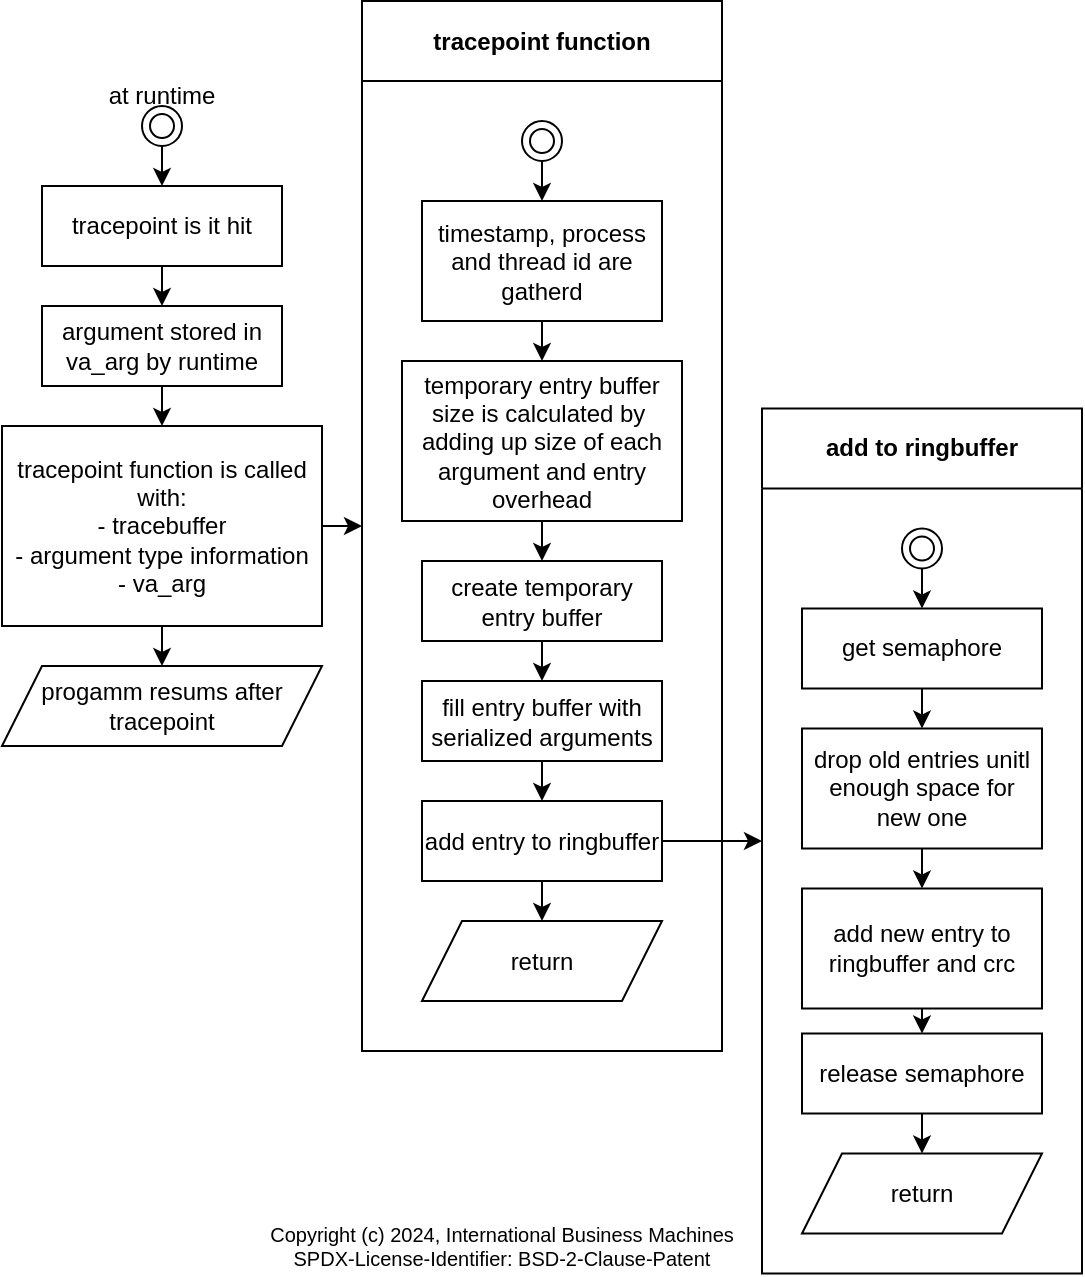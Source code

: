 <mxfile>
    <diagram id="xgzrXrmu05g-opPAq0yR" name="Page-1">
        <mxGraphModel dx="1187" dy="597" grid="1" gridSize="10" guides="1" tooltips="1" connect="1" arrows="1" fold="1" page="1" pageScale="1" pageWidth="827" pageHeight="1169" background="#ffffff" math="0" shadow="0">
            <root>
                <mxCell id="0"/>
                <mxCell id="1" parent="0"/>
                <mxCell id="11" style="edgeStyle=none;html=1;" parent="1" source="2" target="6" edge="1">
                    <mxGeometry relative="1" as="geometry"/>
                </mxCell>
                <mxCell id="2" value="tracepoint is it hit" style="rounded=0;whiteSpace=wrap;html=1;" parent="1" vertex="1">
                    <mxGeometry x="120" y="200" width="120" height="40" as="geometry"/>
                </mxCell>
                <mxCell id="4" style="edgeStyle=none;html=1;" parent="1" source="3" target="2" edge="1">
                    <mxGeometry relative="1" as="geometry"/>
                </mxCell>
                <mxCell id="3" value="" style="ellipse;shape=doubleEllipse;html=1;dashed=0;whitespace=wrap;aspect=fixed;" parent="1" vertex="1">
                    <mxGeometry x="170" y="160" width="20" height="20" as="geometry"/>
                </mxCell>
                <mxCell id="5" value="at runtime" style="text;html=1;strokeColor=none;fillColor=none;align=center;verticalAlign=middle;whiteSpace=wrap;rounded=0;" parent="1" vertex="1">
                    <mxGeometry x="120" y="140" width="120" height="30" as="geometry"/>
                </mxCell>
                <mxCell id="12" style="edgeStyle=none;html=1;" parent="1" source="6" target="7" edge="1">
                    <mxGeometry relative="1" as="geometry"/>
                </mxCell>
                <mxCell id="6" value="argument stored in va_arg by runtime" style="rounded=0;whiteSpace=wrap;html=1;" parent="1" vertex="1">
                    <mxGeometry x="120" y="260" width="120" height="40" as="geometry"/>
                </mxCell>
                <mxCell id="13" style="edgeStyle=none;html=1;" parent="1" source="7" target="10" edge="1">
                    <mxGeometry relative="1" as="geometry"/>
                </mxCell>
                <mxCell id="28" style="edgeStyle=none;html=1;" parent="1" source="7" target="9" edge="1">
                    <mxGeometry relative="1" as="geometry"/>
                </mxCell>
                <mxCell id="7" value="tracepoint function is called&lt;br&gt;with:&lt;br&gt;- tracebuffer&lt;br&gt;- argument type information &lt;br&gt;- va_arg" style="rounded=0;whiteSpace=wrap;html=1;" parent="1" vertex="1">
                    <mxGeometry x="100" y="320" width="160" height="100" as="geometry"/>
                </mxCell>
                <mxCell id="9" value="tracepoint function" style="swimlane;whiteSpace=wrap;html=1;startSize=40;" parent="1" vertex="1">
                    <mxGeometry x="280" y="107.5" width="180" height="525" as="geometry"/>
                </mxCell>
                <mxCell id="20" style="edgeStyle=none;html=1;" parent="9" source="14" target="15" edge="1">
                    <mxGeometry relative="1" as="geometry"/>
                </mxCell>
                <mxCell id="14" value="timestamp, process and thread id are gatherd" style="rounded=0;whiteSpace=wrap;html=1;" parent="9" vertex="1">
                    <mxGeometry x="30" y="100" width="120" height="60" as="geometry"/>
                </mxCell>
                <mxCell id="21" style="edgeStyle=none;html=1;" parent="9" source="15" target="16" edge="1">
                    <mxGeometry relative="1" as="geometry"/>
                </mxCell>
                <mxCell id="15" value="temporary entry buffer size is calculated by&amp;nbsp; adding up size of each argument and entry overhead" style="rounded=0;whiteSpace=wrap;html=1;" parent="9" vertex="1">
                    <mxGeometry x="20" y="180" width="140" height="80" as="geometry"/>
                </mxCell>
                <mxCell id="22" style="edgeStyle=none;html=1;" parent="9" source="16" target="17" edge="1">
                    <mxGeometry relative="1" as="geometry"/>
                </mxCell>
                <mxCell id="16" value="create temporary entry buffer" style="rounded=0;whiteSpace=wrap;html=1;" parent="9" vertex="1">
                    <mxGeometry x="30" y="280" width="120" height="40" as="geometry"/>
                </mxCell>
                <mxCell id="24" style="edgeStyle=none;html=1;entryX=0.5;entryY=0;entryDx=0;entryDy=0;" parent="9" source="17" target="23" edge="1">
                    <mxGeometry relative="1" as="geometry"/>
                </mxCell>
                <mxCell id="17" value="fill entry buffer with serialized arguments" style="rounded=0;whiteSpace=wrap;html=1;" parent="9" vertex="1">
                    <mxGeometry x="30" y="340" width="120" height="40" as="geometry"/>
                </mxCell>
                <mxCell id="19" style="edgeStyle=none;html=1;" parent="9" source="18" target="14" edge="1">
                    <mxGeometry relative="1" as="geometry"/>
                </mxCell>
                <mxCell id="18" value="" style="ellipse;shape=doubleEllipse;html=1;dashed=0;whitespace=wrap;aspect=fixed;" parent="9" vertex="1">
                    <mxGeometry x="80" y="60" width="20" height="20" as="geometry"/>
                </mxCell>
                <mxCell id="27" style="edgeStyle=none;html=1;" parent="9" source="23" target="25" edge="1">
                    <mxGeometry relative="1" as="geometry"/>
                </mxCell>
                <mxCell id="23" value="add entry to ringbuffer" style="rounded=0;whiteSpace=wrap;html=1;" parent="9" vertex="1">
                    <mxGeometry x="30" y="400" width="120" height="40" as="geometry"/>
                </mxCell>
                <mxCell id="25" value="return" style="shape=parallelogram;perimeter=parallelogramPerimeter;whiteSpace=wrap;html=1;fixedSize=1;" parent="9" vertex="1">
                    <mxGeometry x="30" y="460" width="120" height="40" as="geometry"/>
                </mxCell>
                <mxCell id="10" value="progamm resums after tracepoint" style="shape=parallelogram;perimeter=parallelogramPerimeter;whiteSpace=wrap;html=1;fixedSize=1;" parent="1" vertex="1">
                    <mxGeometry x="100" y="440" width="160" height="40" as="geometry"/>
                </mxCell>
                <mxCell id="29" value="add to ringbuffer" style="swimlane;whiteSpace=wrap;html=1;startSize=40;" parent="1" vertex="1">
                    <mxGeometry x="480" y="311.25" width="160" height="432.5" as="geometry"/>
                </mxCell>
                <mxCell id="36" style="edgeStyle=none;html=1;" parent="29" source="30" target="31" edge="1">
                    <mxGeometry relative="1" as="geometry"/>
                </mxCell>
                <mxCell id="30" value="" style="ellipse;shape=doubleEllipse;html=1;dashed=0;whitespace=wrap;aspect=fixed;" parent="29" vertex="1">
                    <mxGeometry x="70" y="60" width="20" height="20" as="geometry"/>
                </mxCell>
                <mxCell id="37" style="edgeStyle=none;html=1;" parent="29" source="31" target="32" edge="1">
                    <mxGeometry relative="1" as="geometry"/>
                </mxCell>
                <mxCell id="31" value="get semaphore" style="rounded=0;whiteSpace=wrap;html=1;" parent="29" vertex="1">
                    <mxGeometry x="20" y="100" width="120" height="40" as="geometry"/>
                </mxCell>
                <mxCell id="38" style="edgeStyle=none;html=1;" parent="29" source="32" target="33" edge="1">
                    <mxGeometry relative="1" as="geometry"/>
                </mxCell>
                <mxCell id="32" value="drop old entries unitl enough space for new one" style="rounded=0;whiteSpace=wrap;html=1;" parent="29" vertex="1">
                    <mxGeometry x="20" y="160" width="120" height="60" as="geometry"/>
                </mxCell>
                <mxCell id="39" style="edgeStyle=none;html=1;" parent="29" source="33" target="34" edge="1">
                    <mxGeometry relative="1" as="geometry"/>
                </mxCell>
                <mxCell id="33" value="add new entry to ringbuffer and crc" style="rounded=0;whiteSpace=wrap;html=1;" parent="29" vertex="1">
                    <mxGeometry x="20" y="240" width="120" height="60" as="geometry"/>
                </mxCell>
                <mxCell id="40" style="edgeStyle=none;html=1;" parent="29" source="34" target="35" edge="1">
                    <mxGeometry relative="1" as="geometry"/>
                </mxCell>
                <mxCell id="34" value="release semaphore" style="rounded=0;whiteSpace=wrap;html=1;" parent="29" vertex="1">
                    <mxGeometry x="20" y="312.5" width="120" height="40" as="geometry"/>
                </mxCell>
                <mxCell id="35" value="return" style="shape=parallelogram;perimeter=parallelogramPerimeter;whiteSpace=wrap;html=1;fixedSize=1;" parent="29" vertex="1">
                    <mxGeometry x="20" y="372.5" width="120" height="40" as="geometry"/>
                </mxCell>
                <mxCell id="41" style="edgeStyle=none;html=1;entryX=0;entryY=0.5;entryDx=0;entryDy=0;" parent="1" source="23" target="29" edge="1">
                    <mxGeometry relative="1" as="geometry"/>
                </mxCell>
                <mxCell id="42" value="Copyright (c) 2024, International Business Machines&lt;br style=&quot;font-size: 10px;&quot;&gt;SPDX-License-Identifier: BSD-2-Clause-Patent" style="rounded=1;whiteSpace=wrap;html=1;fontSize=10;fontColor=default;fillColor=none;strokeColor=none;" vertex="1" parent="1">
                    <mxGeometry x="230" y="720" width="240" height="20" as="geometry"/>
                </mxCell>
            </root>
        </mxGraphModel>
    </diagram>
</mxfile>